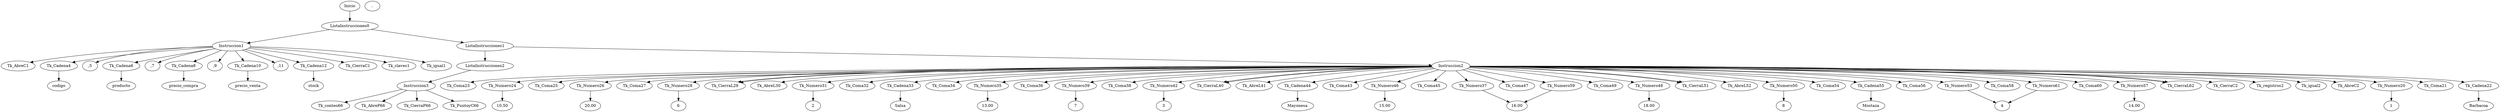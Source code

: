 digraph G {Inicio->ListaInstrucciones0->Instruccion1
Instruccion1->Tk_claves1
Instruccion1->Tk_igual1
Instruccion1->Tk_AbreC1
Instruccion1->"Tk_Cadena4"->"codigo""."
Instruccion1->",5"
Instruccion1->"Tk_Cadena6"->"producto""."
Instruccion1->",7"
Instruccion1->"Tk_Cadena8"->"precio_compra""."
Instruccion1->",9"
Instruccion1->"Tk_Cadena10"->"precio_venta""."
Instruccion1->",11"
Instruccion1->"Tk_Cadena12"->"stock""."
Instruccion1->"Tk_CierraC1"
ListaInstrucciones0->ListaInstrucciones1->Instruccion2
Instruccion2->Tk_registros2
Instruccion2->Tk_igual2
Instruccion2->Tk_AbreC2
Instruccion2->"Tk_Numero20"->1".""."
Instruccion2->"Tk_Coma21"
Instruccion2->"Tk_Cadena22"->"Barbacoa"".""."
Instruccion2->"Tk_Coma23"
Instruccion2->"Tk_Numero24"->10.50".""."
Instruccion2->"Tk_Coma25"
Instruccion2->"Tk_Numero26"->20.00".""."
Instruccion2->"Tk_Coma27"
Instruccion2->"Tk_Numero28"->6".""."
Instruccion2->"Tk_CierraL29"
Instruccion2->Tk_CierraL29
Instruccion2->"Tk_AbreL30"
Instruccion2->"Tk_Numero31"->2".""."
Instruccion2->"Tk_Coma32"
Instruccion2->"Tk_Cadena33"->"Salsa"".""."
Instruccion2->"Tk_Coma34"
Instruccion2->"Tk_Numero35"->13.00".""."
Instruccion2->"Tk_Coma36"
Instruccion2->"Tk_Numero37"->16.00".""."
Instruccion2->"Tk_Coma38"
Instruccion2->"Tk_Numero39"->7".""."
Instruccion2->"Tk_CierraL40"
Instruccion2->Tk_CierraL40
Instruccion2->"Tk_AbreL41"
Instruccion2->"Tk_Numero42"->3".""."
Instruccion2->"Tk_Coma43"
Instruccion2->"Tk_Cadena44"->"Mayonesa"".""."
Instruccion2->"Tk_Coma45"
Instruccion2->"Tk_Numero46"->15.00".""."
Instruccion2->"Tk_Coma47"
Instruccion2->"Tk_Numero48"->18.00".""."
Instruccion2->"Tk_Coma49"
Instruccion2->"Tk_Numero50"->8".""."
Instruccion2->"Tk_CierraL51"
Instruccion2->Tk_CierraL51
Instruccion2->"Tk_AbreL52"
Instruccion2->"Tk_Numero53"->4".""."
Instruccion2->"Tk_Coma54"
Instruccion2->"Tk_Cadena55"->"Mostaza"".""."
Instruccion2->"Tk_Coma56"
Instruccion2->"Tk_Numero57"->14.00".""."
Instruccion2->"Tk_Coma58"
Instruccion2->"Tk_Numero59"->16.00".""."
Instruccion2->"Tk_Coma60"
Instruccion2->"Tk_Numero61"->4".""."
Instruccion2->"Tk_CierraL62"
Instruccion2->Tk_CierraL62
Instruccion2->"Tk_CierraC2"
ListaInstrucciones1->ListaInstrucciones2->Instruccion3
Instruccion3->Tk_conteo66
Instruccion3->Tk_AbreP66
Instruccion3->Tk_CierraP66
Instruccion3->Tk_PuntoyC66
}
